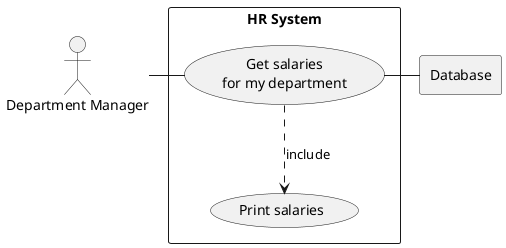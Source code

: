 @startuml
actor HR as "Department Manager"

rectangle Database

rectangle "HR System" {
    usecase UC3 as "Get salaries
    for my department"

    usecase UCa as "Print salaries"

    HR - UC3
    UC3 ..> UCa : include
    UC3 - Database
}

@enduml
